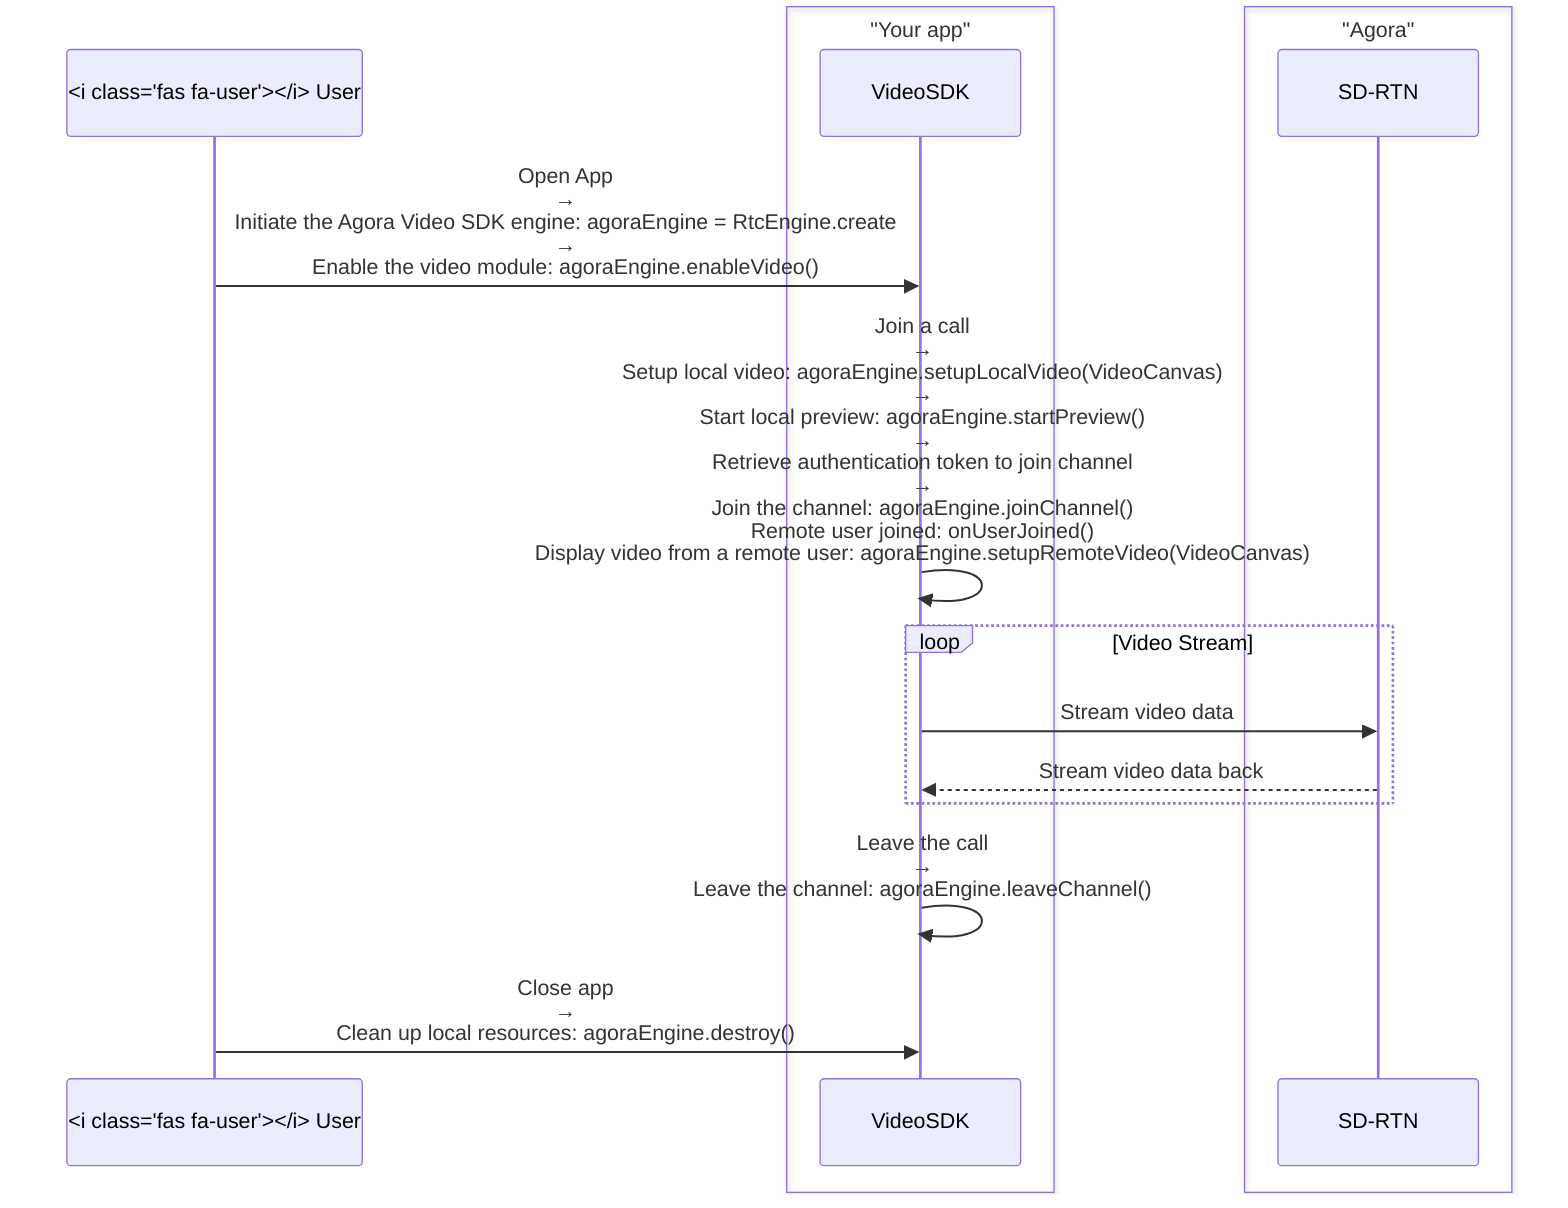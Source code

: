 sequenceDiagram
    participant User as <i class="fas fa-user"></i> User
    box "Your app"
        participant VideoSDK
    end
    box "Agora"
        participant SDRTN as SD-RTN
    end

    User ->> VideoSDK: Open App <br/>→<br/>Initiate the Agora Video SDK engine: agoraEngine = RtcEngine.create<br/>→<br/>Enable the video module: agoraEngine.enableVideo()
    VideoSDK ->> VideoSDK: Join a call <br/>→<br/>Setup local video: agoraEngine.setupLocalVideo(VideoCanvas)<br/>→<br/>Start local preview: agoraEngine.startPreview()<br/>→<br/>Retrieve authentication token to join channel<br/>→<br/>Join the channel: agoraEngine.joinChannel() <br/>Remote user joined: onUserJoined() <br/>Display video from a remote user: agoraEngine.setupRemoteVideo(VideoCanvas)
    loop Video Stream
        VideoSDK ->> SDRTN: Stream video data
        SDRTN -->> VideoSDK: Stream video data back
    end
    VideoSDK ->> VideoSDK: Leave the call <br/>→<br/>Leave the channel: agoraEngine.leaveChannel()
    User ->> VideoSDK: Close app<br/>→<br/>Clean up local resources: agoraEngine.destroy()